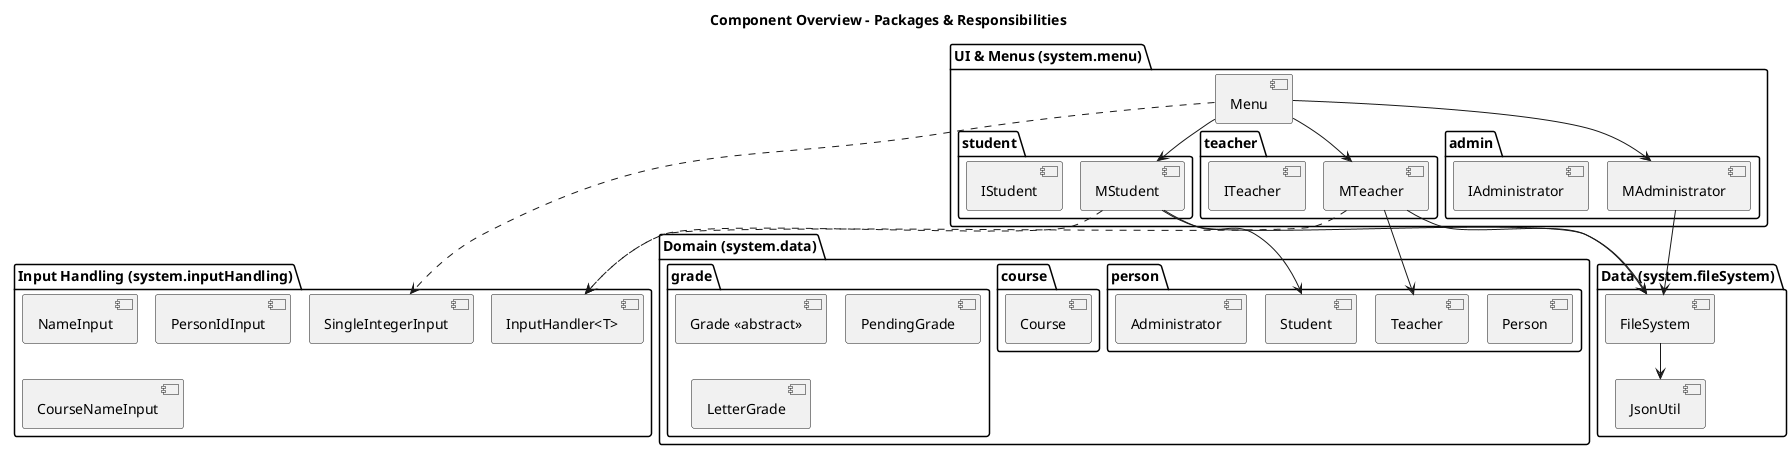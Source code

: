 @startuml
!pragma layout smetana
title Component Overview - Packages & Responsibilities
package "UI & Menus (system.menu)" {
  [Menu]
  package "student" {
    [MStudent]
    [IStudent]
  }
  package "teacher" {
    [MTeacher]
    [ITeacher]
  }
  package "admin" {
    [MAdministrator]
    [IAdministrator]
  }
}
package "Input Handling (system.inputHandling)" {
  [InputHandler<T>]
  [SingleIntegerInput]
  [NameInput]
  [PersonIdInput]
  [CourseNameInput]
}
package "Domain (system.data)" {
  package "person" {
    [Person]
    [Student]
    [Teacher]
    [Administrator]
  }
  package "course" {
    [Course]
  }
  package "grade" {
    [Grade <<abstract>>]
    [PendingGrade]
    [LetterGrade]
  }
}
package "Data (system.fileSystem)" {
  [FileSystem]
  [JsonUtil]
}
[Menu] --> [MStudent]
[Menu] --> [MTeacher]
[Menu] --> [MAdministrator]
[MStudent] ..> [InputHandler<T>]
[MTeacher] ..> [InputHandler<T>]
[Menu]    ..> [SingleIntegerInput]
[MStudent] --> [Student]
[MTeacher] --> [Teacher]
[MStudent] --> [FileSystem]
[MTeacher] --> [FileSystem]
[MAdministrator] --> [FileSystem]
[FileSystem] --> [JsonUtil]
@enduml